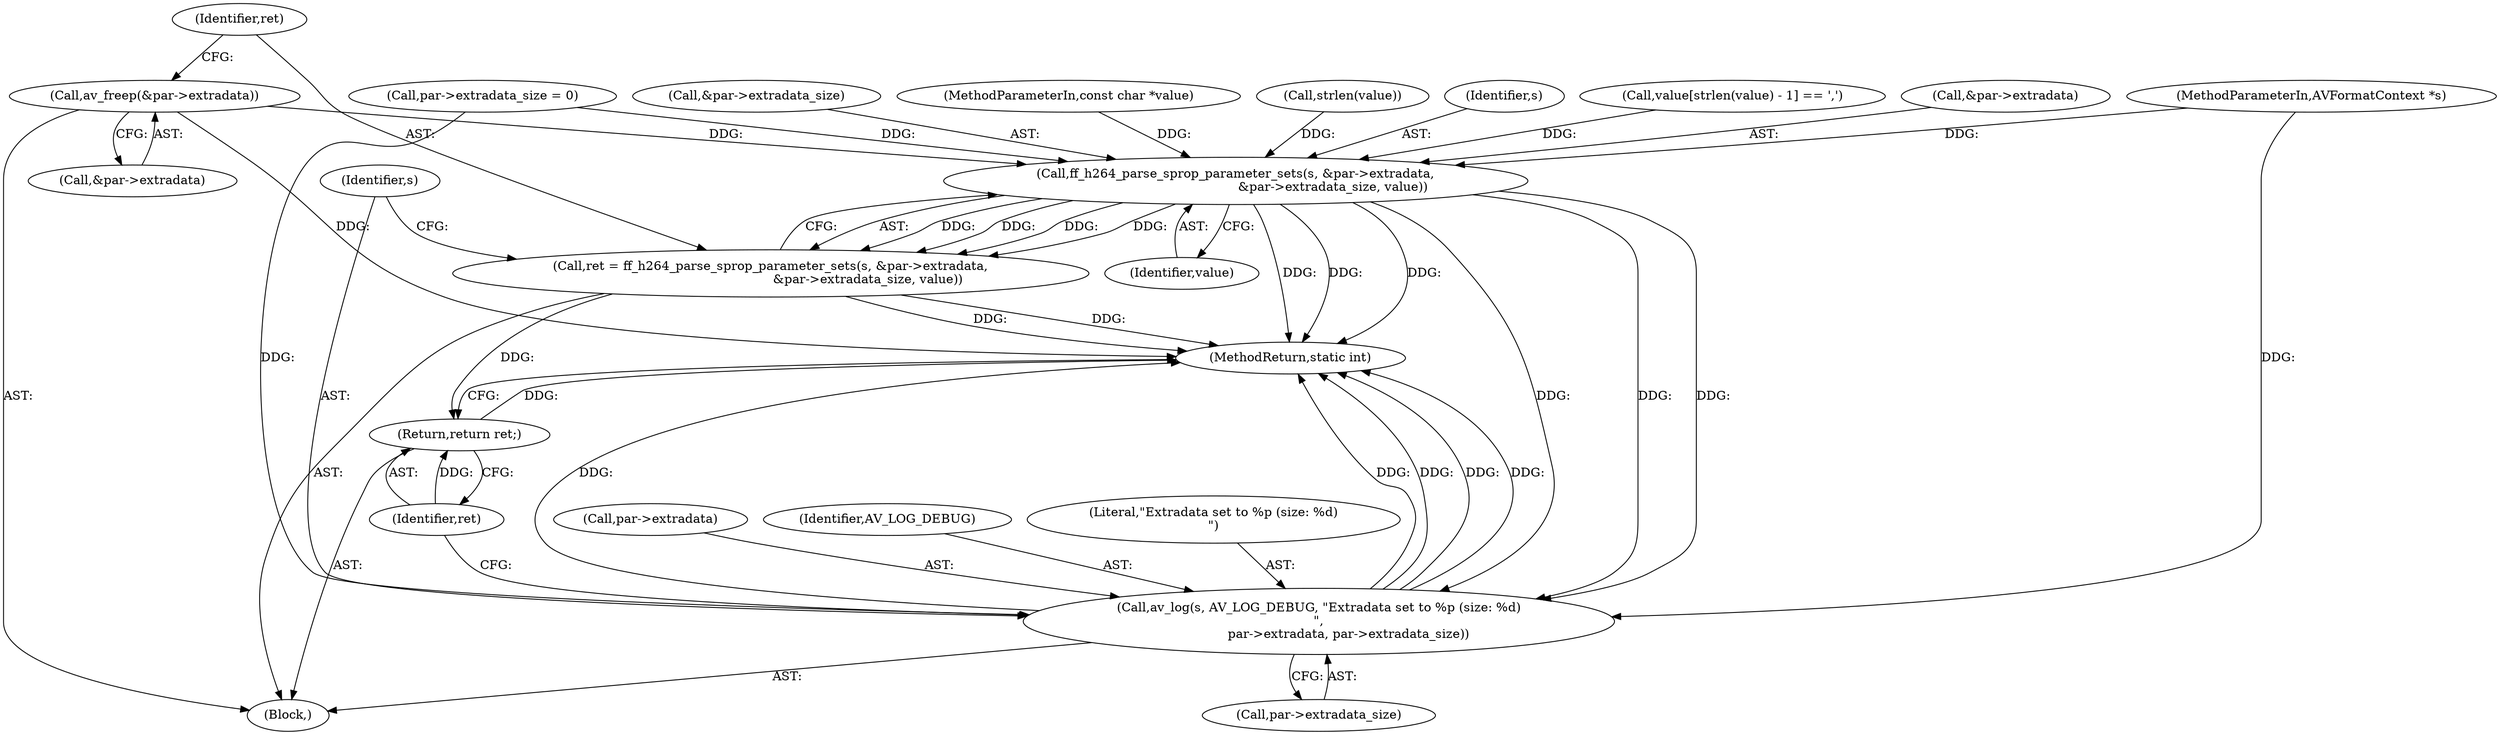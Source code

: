 digraph "0_FFmpeg_c42a1388a6d1bfd8001bf6a4241d8ca27e49326d@API" {
"1000192" [label="(Call,av_freep(&par->extradata))"];
"1000199" [label="(Call,ff_h264_parse_sprop_parameter_sets(s, &par->extradata,\n                                                 &par->extradata_size, value))"];
"1000197" [label="(Call,ret = ff_h264_parse_sprop_parameter_sets(s, &par->extradata,\n                                                 &par->extradata_size, value))"];
"1000220" [label="(Return,return ret;)"];
"1000210" [label="(Call,av_log(s, AV_LOG_DEBUG, \"Extradata set to %p (size: %d)\n\",\n               par->extradata, par->extradata_size))"];
"1000193" [label="(Call,&par->extradata)"];
"1000211" [label="(Identifier,s)"];
"1000187" [label="(Call,par->extradata_size = 0)"];
"1000172" [label="(Call,value[strlen(value) - 1] == ',')"];
"1000201" [label="(Call,&par->extradata)"];
"1000106" [label="(MethodParameterIn,const char *value)"];
"1000164" [label="(Block,)"];
"1000221" [label="(Identifier,ret)"];
"1000220" [label="(Return,return ret;)"];
"1000198" [label="(Identifier,ret)"];
"1000176" [label="(Call,strlen(value))"];
"1000199" [label="(Call,ff_h264_parse_sprop_parameter_sets(s, &par->extradata,\n                                                 &par->extradata_size, value))"];
"1000205" [label="(Call,&par->extradata_size)"];
"1000209" [label="(Identifier,value)"];
"1000200" [label="(Identifier,s)"];
"1000102" [label="(MethodParameterIn,AVFormatContext *s)"];
"1000214" [label="(Call,par->extradata)"];
"1000212" [label="(Identifier,AV_LOG_DEBUG)"];
"1000197" [label="(Call,ret = ff_h264_parse_sprop_parameter_sets(s, &par->extradata,\n                                                 &par->extradata_size, value))"];
"1000210" [label="(Call,av_log(s, AV_LOG_DEBUG, \"Extradata set to %p (size: %d)\n\",\n               par->extradata, par->extradata_size))"];
"1000217" [label="(Call,par->extradata_size)"];
"1000213" [label="(Literal,\"Extradata set to %p (size: %d)\n\")"];
"1000224" [label="(MethodReturn,static int)"];
"1000192" [label="(Call,av_freep(&par->extradata))"];
"1000192" -> "1000164"  [label="AST: "];
"1000192" -> "1000193"  [label="CFG: "];
"1000193" -> "1000192"  [label="AST: "];
"1000198" -> "1000192"  [label="CFG: "];
"1000192" -> "1000224"  [label="DDG: "];
"1000192" -> "1000199"  [label="DDG: "];
"1000199" -> "1000197"  [label="AST: "];
"1000199" -> "1000209"  [label="CFG: "];
"1000200" -> "1000199"  [label="AST: "];
"1000201" -> "1000199"  [label="AST: "];
"1000205" -> "1000199"  [label="AST: "];
"1000209" -> "1000199"  [label="AST: "];
"1000197" -> "1000199"  [label="CFG: "];
"1000199" -> "1000224"  [label="DDG: "];
"1000199" -> "1000224"  [label="DDG: "];
"1000199" -> "1000224"  [label="DDG: "];
"1000199" -> "1000197"  [label="DDG: "];
"1000199" -> "1000197"  [label="DDG: "];
"1000199" -> "1000197"  [label="DDG: "];
"1000199" -> "1000197"  [label="DDG: "];
"1000102" -> "1000199"  [label="DDG: "];
"1000187" -> "1000199"  [label="DDG: "];
"1000172" -> "1000199"  [label="DDG: "];
"1000176" -> "1000199"  [label="DDG: "];
"1000106" -> "1000199"  [label="DDG: "];
"1000199" -> "1000210"  [label="DDG: "];
"1000199" -> "1000210"  [label="DDG: "];
"1000199" -> "1000210"  [label="DDG: "];
"1000197" -> "1000164"  [label="AST: "];
"1000198" -> "1000197"  [label="AST: "];
"1000211" -> "1000197"  [label="CFG: "];
"1000197" -> "1000224"  [label="DDG: "];
"1000197" -> "1000224"  [label="DDG: "];
"1000197" -> "1000220"  [label="DDG: "];
"1000220" -> "1000164"  [label="AST: "];
"1000220" -> "1000221"  [label="CFG: "];
"1000221" -> "1000220"  [label="AST: "];
"1000224" -> "1000220"  [label="CFG: "];
"1000220" -> "1000224"  [label="DDG: "];
"1000221" -> "1000220"  [label="DDG: "];
"1000210" -> "1000164"  [label="AST: "];
"1000210" -> "1000217"  [label="CFG: "];
"1000211" -> "1000210"  [label="AST: "];
"1000212" -> "1000210"  [label="AST: "];
"1000213" -> "1000210"  [label="AST: "];
"1000214" -> "1000210"  [label="AST: "];
"1000217" -> "1000210"  [label="AST: "];
"1000221" -> "1000210"  [label="CFG: "];
"1000210" -> "1000224"  [label="DDG: "];
"1000210" -> "1000224"  [label="DDG: "];
"1000210" -> "1000224"  [label="DDG: "];
"1000210" -> "1000224"  [label="DDG: "];
"1000210" -> "1000224"  [label="DDG: "];
"1000102" -> "1000210"  [label="DDG: "];
"1000187" -> "1000210"  [label="DDG: "];
}

